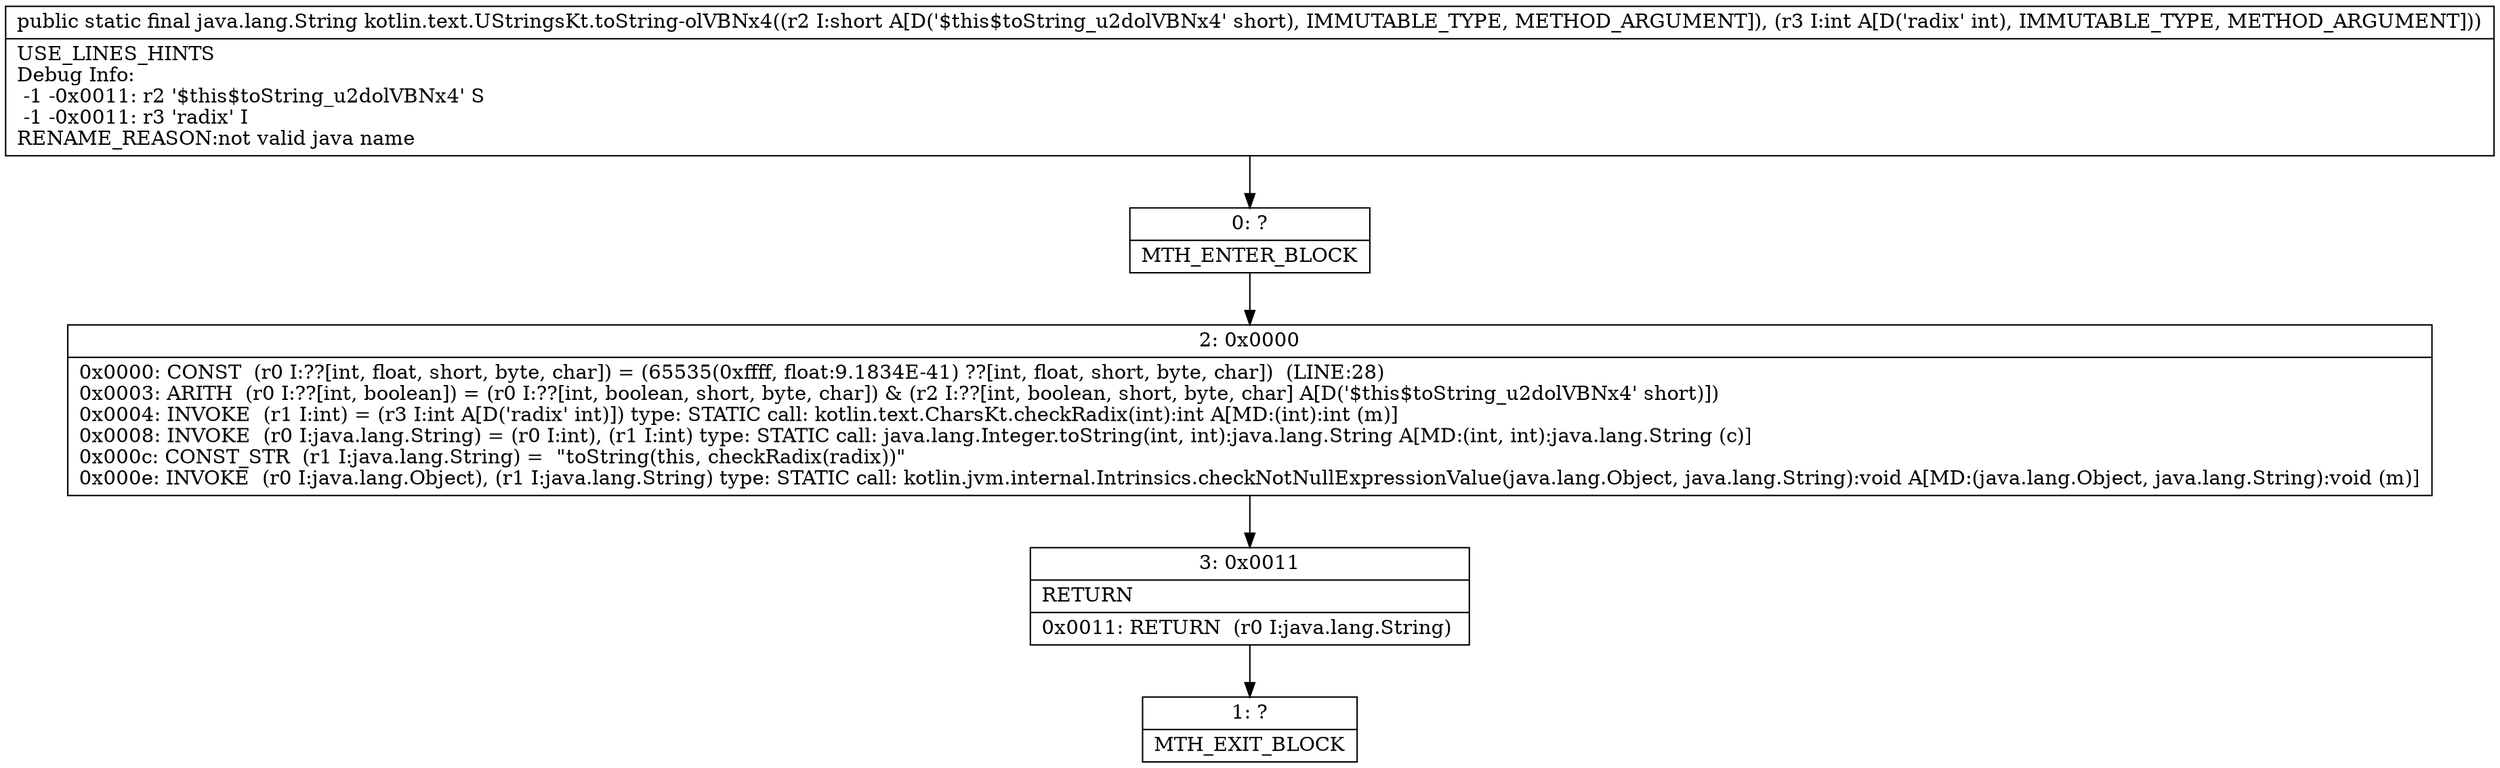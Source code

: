 digraph "CFG forkotlin.text.UStringsKt.toString\-olVBNx4(SI)Ljava\/lang\/String;" {
Node_0 [shape=record,label="{0\:\ ?|MTH_ENTER_BLOCK\l}"];
Node_2 [shape=record,label="{2\:\ 0x0000|0x0000: CONST  (r0 I:??[int, float, short, byte, char]) = (65535(0xffff, float:9.1834E\-41) ??[int, float, short, byte, char])  (LINE:28)\l0x0003: ARITH  (r0 I:??[int, boolean]) = (r0 I:??[int, boolean, short, byte, char]) & (r2 I:??[int, boolean, short, byte, char] A[D('$this$toString_u2dolVBNx4' short)]) \l0x0004: INVOKE  (r1 I:int) = (r3 I:int A[D('radix' int)]) type: STATIC call: kotlin.text.CharsKt.checkRadix(int):int A[MD:(int):int (m)]\l0x0008: INVOKE  (r0 I:java.lang.String) = (r0 I:int), (r1 I:int) type: STATIC call: java.lang.Integer.toString(int, int):java.lang.String A[MD:(int, int):java.lang.String (c)]\l0x000c: CONST_STR  (r1 I:java.lang.String) =  \"toString(this, checkRadix(radix))\" \l0x000e: INVOKE  (r0 I:java.lang.Object), (r1 I:java.lang.String) type: STATIC call: kotlin.jvm.internal.Intrinsics.checkNotNullExpressionValue(java.lang.Object, java.lang.String):void A[MD:(java.lang.Object, java.lang.String):void (m)]\l}"];
Node_3 [shape=record,label="{3\:\ 0x0011|RETURN\l|0x0011: RETURN  (r0 I:java.lang.String) \l}"];
Node_1 [shape=record,label="{1\:\ ?|MTH_EXIT_BLOCK\l}"];
MethodNode[shape=record,label="{public static final java.lang.String kotlin.text.UStringsKt.toString\-olVBNx4((r2 I:short A[D('$this$toString_u2dolVBNx4' short), IMMUTABLE_TYPE, METHOD_ARGUMENT]), (r3 I:int A[D('radix' int), IMMUTABLE_TYPE, METHOD_ARGUMENT]))  | USE_LINES_HINTS\lDebug Info:\l  \-1 \-0x0011: r2 '$this$toString_u2dolVBNx4' S\l  \-1 \-0x0011: r3 'radix' I\lRENAME_REASON:not valid java name\l}"];
MethodNode -> Node_0;Node_0 -> Node_2;
Node_2 -> Node_3;
Node_3 -> Node_1;
}

